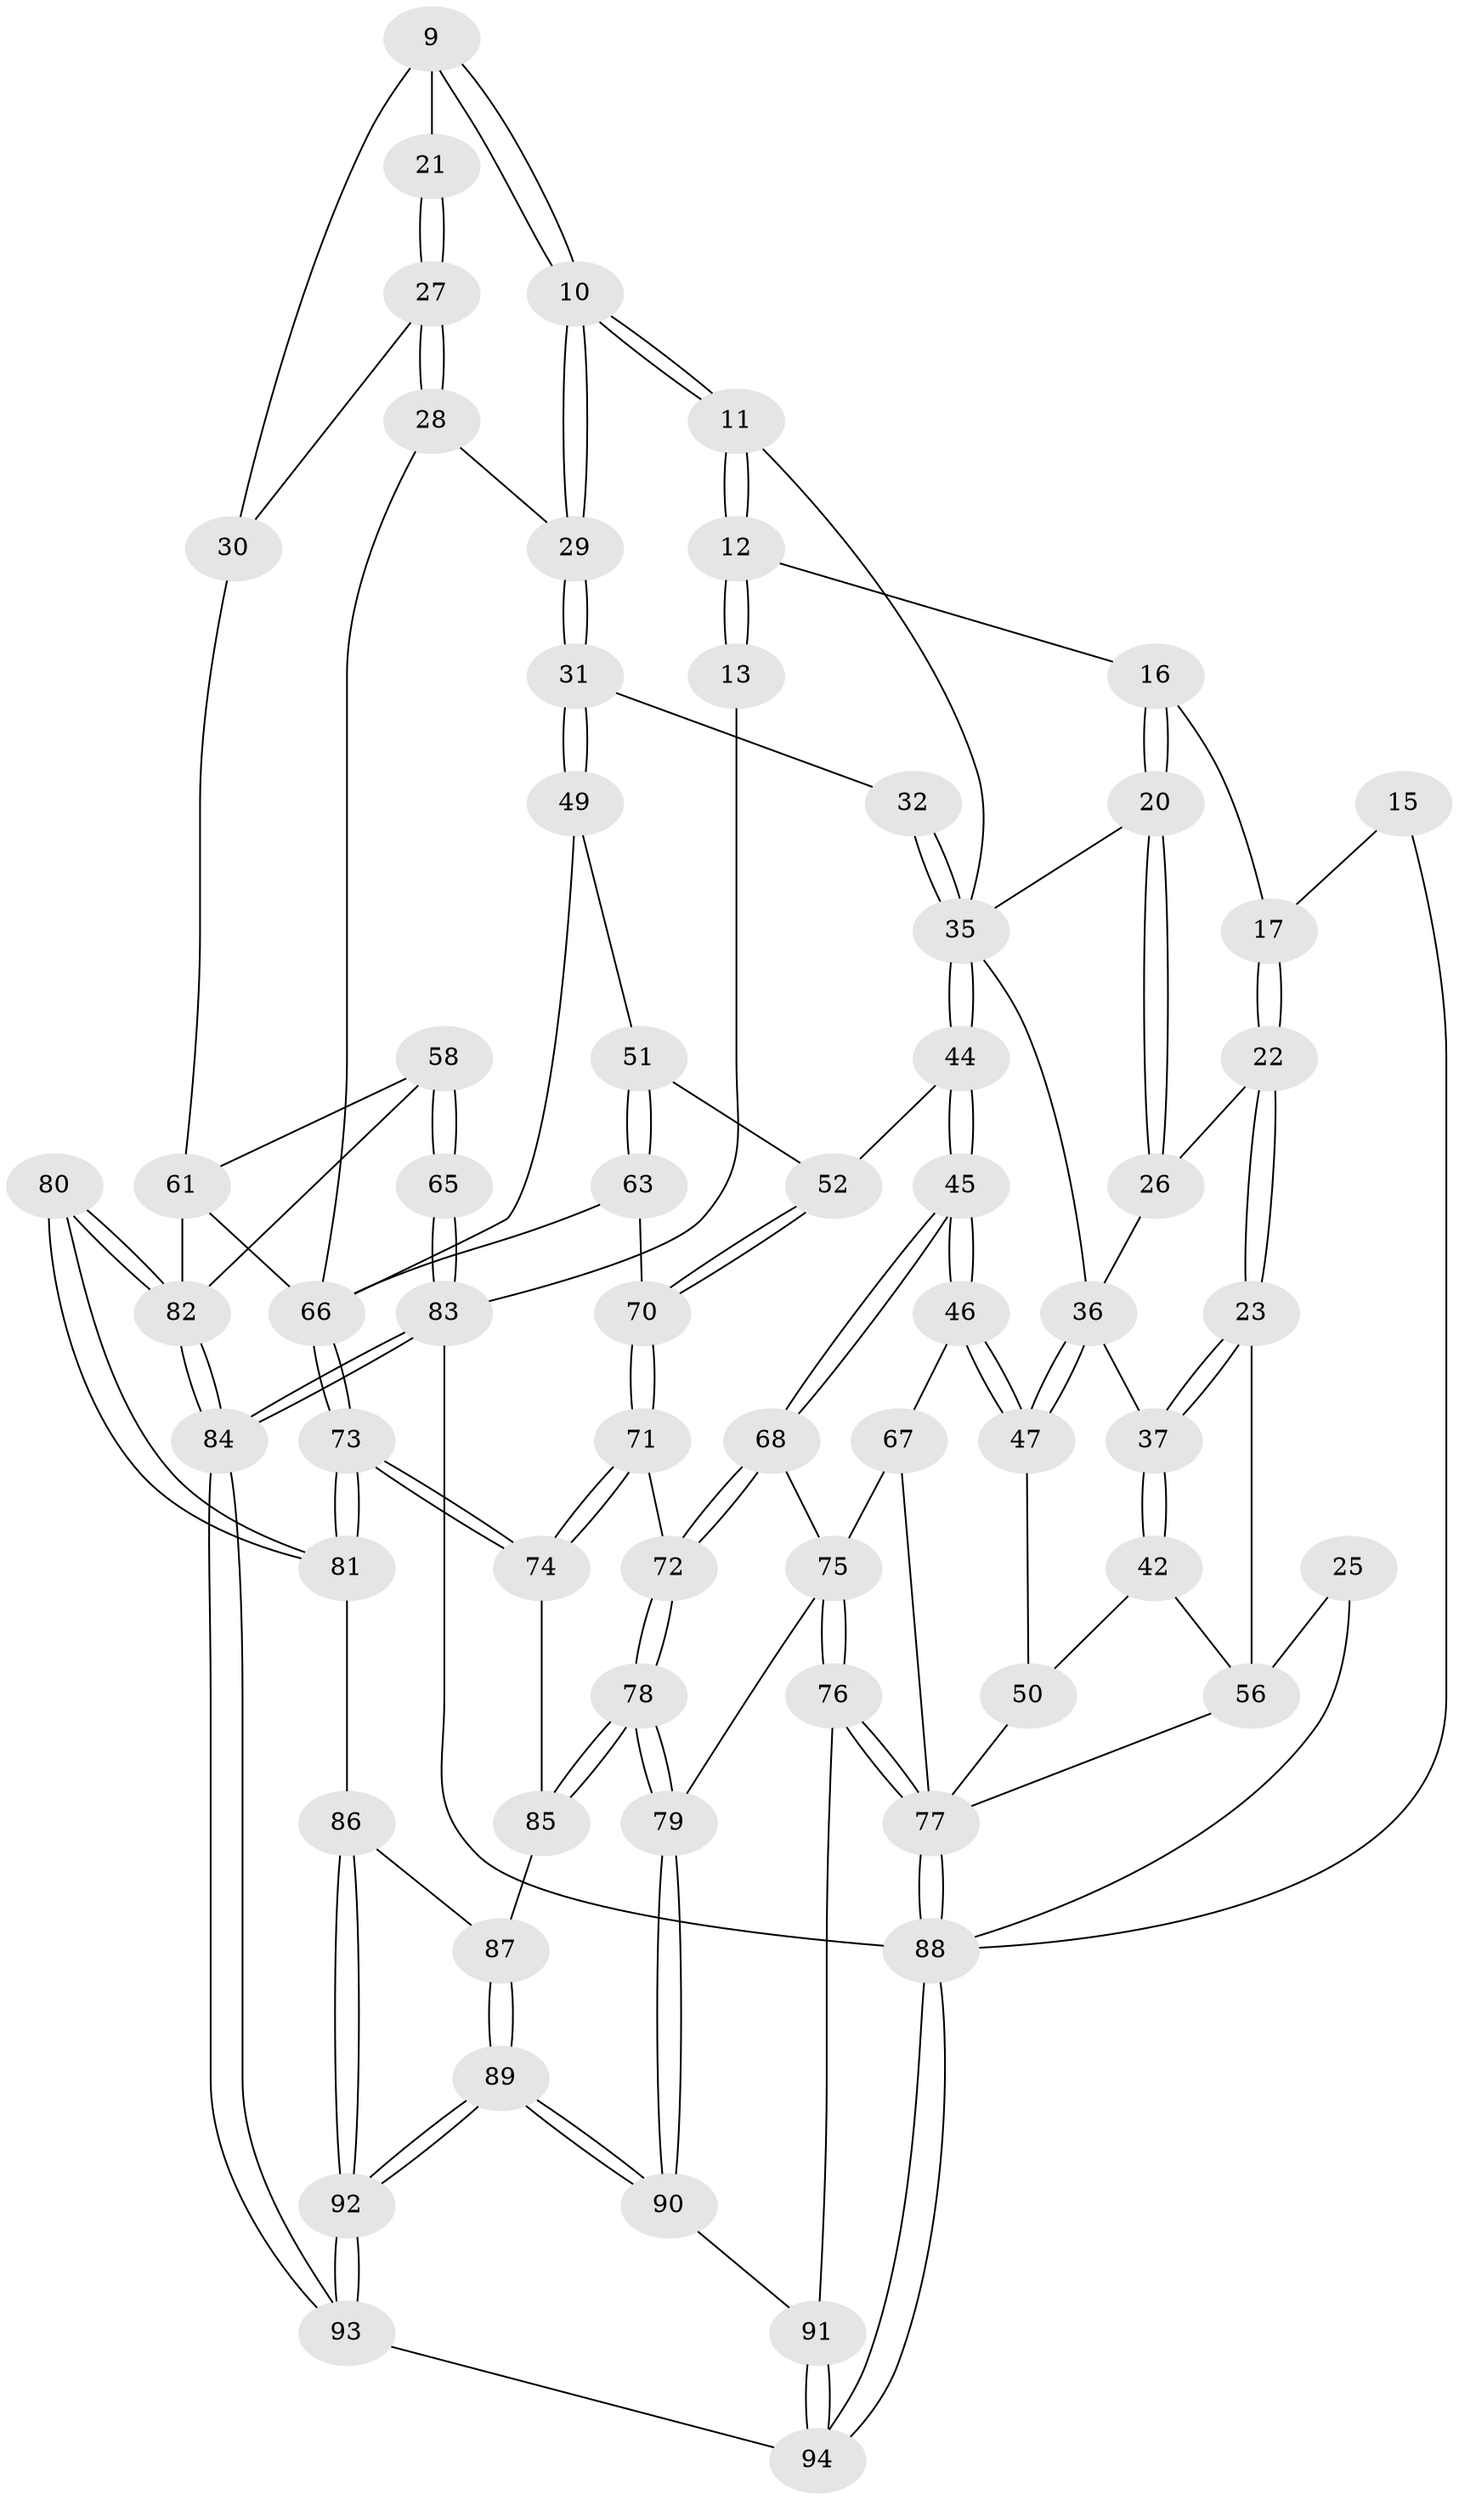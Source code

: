 // original degree distribution, {3: 0.02127659574468085, 4: 0.23404255319148937, 5: 0.5319148936170213, 6: 0.2127659574468085}
// Generated by graph-tools (version 1.1) at 2025/05/03/04/25 22:05:03]
// undirected, 65 vertices, 152 edges
graph export_dot {
graph [start="1"]
  node [color=gray90,style=filled];
  9 [pos="+0.7303188263595968+0.19649901560006092",super="+2"];
  10 [pos="+0.5875935523680603+0.21384563113488983"];
  11 [pos="+0.5166833689270784+0.13627623568874245"];
  12 [pos="+0.4931040100064037+0"];
  13 [pos="+0.5371828955638125+0",super="+8"];
  15 [pos="+0.13531531891469725+0"];
  16 [pos="+0.3862093654422102+0.043657817970802155"];
  17 [pos="+0.15488166851630006+0.1212604888363629"];
  20 [pos="+0.326873307904963+0.22061072725420777"];
  21 [pos="+0.7395872155499105+0.20793912989766533"];
  22 [pos="+0.14097305888466705+0.1476042058349736"];
  23 [pos="+0.06448057736167867+0.1915337927992866"];
  25 [pos="+0+0.16482417402049435"];
  26 [pos="+0.28435417459656165+0.24390750385504872"];
  27 [pos="+0.745558962248749+0.22112693219651205"];
  28 [pos="+0.6792521874122269+0.30631924687063006"];
  29 [pos="+0.5916086396150485+0.3062374009143355"];
  30 [pos="+0.784401827916412+0.25967988565899813",super="+3"];
  31 [pos="+0.572242462182457+0.34944129641103416"];
  32 [pos="+0.5123298029549913+0.37138927187445914"];
  35 [pos="+0.4332121821963731+0.44542441521941556",super="+33+19+18"];
  36 [pos="+0.26264230351673185+0.3518989835682286",super="+34"];
  37 [pos="+0.09842108212216677+0.27961752795440137"];
  42 [pos="+0.10836151429796073+0.3631247227841914"];
  44 [pos="+0.4256817642166348+0.4620798446003838"];
  45 [pos="+0.3485213843091269+0.496913018186508"];
  46 [pos="+0.30908325182776714+0.46641235529996705"];
  47 [pos="+0.2650143874179287+0.40616240396605635"];
  49 [pos="+0.6306298005326483+0.4046235428081781"];
  50 [pos="+0.1348918555800936+0.4001963539969383"];
  51 [pos="+0.592335020124135+0.4662748359506442"];
  52 [pos="+0.46125921487222077+0.4874666392078728"];
  56 [pos="+0+0.5771496171536598",super="+43+24"];
  58 [pos="+1+0.5758136512780424",super="+57"];
  61 [pos="+0.9005103607337297+0.5827405274513413",super="+41+38+4"];
  63 [pos="+0.6394010410063368+0.574243868953283"];
  65 [pos="+1+0.5761880301173046",super="+6"];
  66 [pos="+0.6817108054326841+0.589993420917039",super="+62"];
  67 [pos="+0.15661632309093+0.5839057913625059",super="+64"];
  68 [pos="+0.3285190473382864+0.5631488617049237"];
  70 [pos="+0.538891186522614+0.5683379440493445"];
  71 [pos="+0.4989410404781985+0.6712299523272431"];
  72 [pos="+0.365568484279519+0.6835017884848963"];
  73 [pos="+0.6767000654526621+0.7456483155940581"];
  74 [pos="+0.5615330167382503+0.7396775354840782"];
  75 [pos="+0.16772609797863755+0.7341817172361147",super="+69"];
  76 [pos="+0+0.865157965575081"];
  77 [pos="+0+0.8704668889789701",super="+55+54+53"];
  78 [pos="+0.33778863818615623+0.7755454056040418"];
  79 [pos="+0.32273527429027044+0.7922987691846274"];
  80 [pos="+0.8005989317608619+0.849187963687673"];
  81 [pos="+0.7215569416373536+0.8045538415415375"];
  82 [pos="+0.8467560640540122+0.9150726479018403",super="+59+60"];
  83 [pos="+1+1",super="+7"];
  84 [pos="+1+1"];
  85 [pos="+0.4968036277749623+0.8062139802446582"];
  86 [pos="+0.6029724543410356+0.8789834331397708"];
  87 [pos="+0.5003811491419479+0.8208279888439393"];
  88 [pos="+0+1",super="+14"];
  89 [pos="+0.47616344783626524+0.9955558755051224"];
  90 [pos="+0.31891101944989464+0.831162483136613"];
  91 [pos="+0.2678405235882072+0.8904795304297871"];
  92 [pos="+0.49118652575998856+1"];
  93 [pos="+0.5030547965369598+1"];
  94 [pos="+0.2180860690855009+1"];
  9 -- 10;
  9 -- 10;
  9 -- 21 [weight=2];
  9 -- 30;
  10 -- 11;
  10 -- 11;
  10 -- 29;
  10 -- 29;
  11 -- 12;
  11 -- 12;
  11 -- 35;
  12 -- 13;
  12 -- 13;
  12 -- 16;
  13 -- 83;
  15 -- 17;
  15 -- 88;
  16 -- 17;
  16 -- 20;
  16 -- 20;
  17 -- 22;
  17 -- 22;
  20 -- 26;
  20 -- 26;
  20 -- 35;
  21 -- 27;
  21 -- 27;
  22 -- 23;
  22 -- 23;
  22 -- 26;
  23 -- 37;
  23 -- 37;
  23 -- 56;
  25 -- 56 [weight=2];
  25 -- 88;
  26 -- 36;
  27 -- 28;
  27 -- 28;
  27 -- 30;
  28 -- 29;
  28 -- 66;
  29 -- 31;
  29 -- 31;
  30 -- 61 [weight=2];
  31 -- 32;
  31 -- 49;
  31 -- 49;
  32 -- 35 [weight=2];
  32 -- 35;
  35 -- 44;
  35 -- 44;
  35 -- 36;
  36 -- 37;
  36 -- 47;
  36 -- 47;
  37 -- 42;
  37 -- 42;
  42 -- 50;
  42 -- 56;
  44 -- 45;
  44 -- 45;
  44 -- 52;
  45 -- 46;
  45 -- 46;
  45 -- 68;
  45 -- 68;
  46 -- 47;
  46 -- 47;
  46 -- 67;
  47 -- 50;
  49 -- 51;
  49 -- 66;
  50 -- 77;
  51 -- 52;
  51 -- 63;
  51 -- 63;
  52 -- 70;
  52 -- 70;
  56 -- 77;
  58 -- 65 [weight=2];
  58 -- 65;
  58 -- 82;
  58 -- 61 [weight=2];
  61 -- 66 [weight=2];
  61 -- 82;
  63 -- 70;
  63 -- 66;
  65 -- 83 [weight=2];
  65 -- 83;
  66 -- 73;
  66 -- 73;
  67 -- 77 [weight=2];
  67 -- 75;
  68 -- 72;
  68 -- 72;
  68 -- 75;
  70 -- 71;
  70 -- 71;
  71 -- 72;
  71 -- 74;
  71 -- 74;
  72 -- 78;
  72 -- 78;
  73 -- 74;
  73 -- 74;
  73 -- 81;
  73 -- 81;
  74 -- 85;
  75 -- 76;
  75 -- 76;
  75 -- 79;
  76 -- 77;
  76 -- 77;
  76 -- 91;
  77 -- 88;
  77 -- 88;
  78 -- 79;
  78 -- 79;
  78 -- 85;
  78 -- 85;
  79 -- 90;
  79 -- 90;
  80 -- 81;
  80 -- 81;
  80 -- 82 [weight=2];
  80 -- 82;
  81 -- 86;
  82 -- 84;
  82 -- 84;
  83 -- 84;
  83 -- 84;
  83 -- 88 [weight=2];
  84 -- 93;
  84 -- 93;
  85 -- 87;
  86 -- 87;
  86 -- 92;
  86 -- 92;
  87 -- 89;
  87 -- 89;
  88 -- 94;
  88 -- 94;
  89 -- 90;
  89 -- 90;
  89 -- 92;
  89 -- 92;
  90 -- 91;
  91 -- 94;
  91 -- 94;
  92 -- 93;
  92 -- 93;
  93 -- 94;
}
